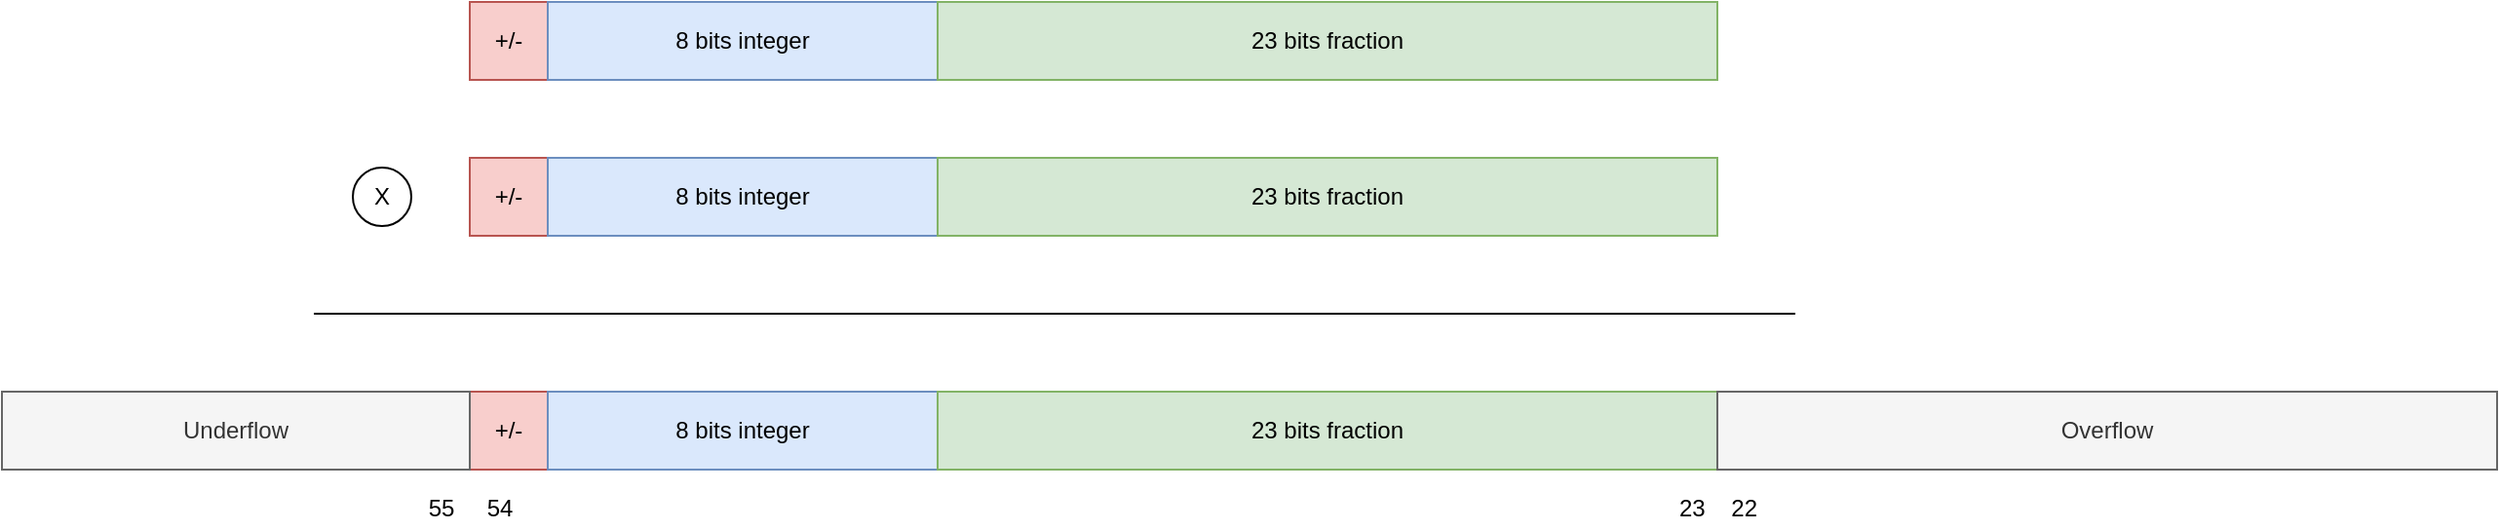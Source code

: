 <mxfile version="19.0.3" type="device"><diagram id="dGBADXxOOMZg7XinOlZR" name="Page-1"><mxGraphModel dx="2249" dy="865" grid="1" gridSize="10" guides="1" tooltips="1" connect="1" arrows="1" fold="1" page="1" pageScale="1" pageWidth="827" pageHeight="1169" math="0" shadow="0"><root><mxCell id="0"/><mxCell id="1" parent="0"/><mxCell id="L9MM-urPN78P8ZvLbgqE-1" value="+/-" style="rounded=0;whiteSpace=wrap;html=1;fillColor=#f8cecc;strokeColor=#b85450;" vertex="1" parent="1"><mxGeometry x="120" y="200" width="40" height="40" as="geometry"/></mxCell><mxCell id="L9MM-urPN78P8ZvLbgqE-2" value="8 bits integer" style="rounded=0;whiteSpace=wrap;html=1;fillColor=#dae8fc;strokeColor=#6c8ebf;" vertex="1" parent="1"><mxGeometry x="160" y="200" width="200" height="40" as="geometry"/></mxCell><mxCell id="L9MM-urPN78P8ZvLbgqE-3" value="23 bits fraction" style="rounded=0;whiteSpace=wrap;html=1;fillColor=#d5e8d4;strokeColor=#82b366;" vertex="1" parent="1"><mxGeometry x="360" y="200" width="400" height="40" as="geometry"/></mxCell><mxCell id="L9MM-urPN78P8ZvLbgqE-4" value="+/-" style="rounded=0;whiteSpace=wrap;html=1;fillColor=#f8cecc;strokeColor=#b85450;" vertex="1" parent="1"><mxGeometry x="120" y="280" width="40" height="40" as="geometry"/></mxCell><mxCell id="L9MM-urPN78P8ZvLbgqE-5" value="8 bits integer" style="rounded=0;whiteSpace=wrap;html=1;fillColor=#dae8fc;strokeColor=#6c8ebf;" vertex="1" parent="1"><mxGeometry x="160" y="280" width="200" height="40" as="geometry"/></mxCell><mxCell id="L9MM-urPN78P8ZvLbgqE-6" value="23 bits fraction" style="rounded=0;whiteSpace=wrap;html=1;fillColor=#d5e8d4;strokeColor=#82b366;" vertex="1" parent="1"><mxGeometry x="360" y="280" width="400" height="40" as="geometry"/></mxCell><mxCell id="L9MM-urPN78P8ZvLbgqE-7" value="X" style="ellipse;whiteSpace=wrap;html=1;aspect=fixed;" vertex="1" parent="1"><mxGeometry x="60" y="285" width="30" height="30" as="geometry"/></mxCell><mxCell id="L9MM-urPN78P8ZvLbgqE-8" value="" style="endArrow=none;html=1;rounded=0;" edge="1" parent="1"><mxGeometry width="50" height="50" relative="1" as="geometry"><mxPoint x="40" y="360" as="sourcePoint"/><mxPoint x="800" y="360" as="targetPoint"/></mxGeometry></mxCell><mxCell id="L9MM-urPN78P8ZvLbgqE-9" value="+/-" style="rounded=0;whiteSpace=wrap;html=1;fillColor=#f8cecc;strokeColor=#b85450;" vertex="1" parent="1"><mxGeometry x="120" y="400" width="40" height="40" as="geometry"/></mxCell><mxCell id="L9MM-urPN78P8ZvLbgqE-10" value="8 bits integer" style="rounded=0;whiteSpace=wrap;html=1;fillColor=#dae8fc;strokeColor=#6c8ebf;" vertex="1" parent="1"><mxGeometry x="160" y="400" width="200" height="40" as="geometry"/></mxCell><mxCell id="L9MM-urPN78P8ZvLbgqE-11" value="23 bits fraction" style="rounded=0;whiteSpace=wrap;html=1;fillColor=#d5e8d4;strokeColor=#82b366;" vertex="1" parent="1"><mxGeometry x="360" y="400" width="400" height="40" as="geometry"/></mxCell><mxCell id="L9MM-urPN78P8ZvLbgqE-12" value="Underflow" style="rounded=0;whiteSpace=wrap;html=1;fillColor=#f5f5f5;fontColor=#333333;strokeColor=#666666;" vertex="1" parent="1"><mxGeometry x="-120" y="400" width="240" height="40" as="geometry"/></mxCell><mxCell id="L9MM-urPN78P8ZvLbgqE-13" value="Overflow" style="rounded=0;whiteSpace=wrap;html=1;fillColor=#f5f5f5;fontColor=#333333;strokeColor=#666666;" vertex="1" parent="1"><mxGeometry x="760" y="400" width="400" height="40" as="geometry"/></mxCell><mxCell id="L9MM-urPN78P8ZvLbgqE-14" value="23&amp;nbsp; &amp;nbsp; 22" style="text;html=1;align=center;verticalAlign=middle;resizable=0;points=[];autosize=1;strokeColor=none;fillColor=none;" vertex="1" parent="1"><mxGeometry x="730" y="450" width="60" height="20" as="geometry"/></mxCell><mxCell id="L9MM-urPN78P8ZvLbgqE-15" value="55&amp;nbsp; &amp;nbsp; &amp;nbsp;54" style="text;html=1;align=center;verticalAlign=middle;resizable=0;points=[];autosize=1;strokeColor=none;fillColor=none;" vertex="1" parent="1"><mxGeometry x="90" y="450" width="60" height="20" as="geometry"/></mxCell></root></mxGraphModel></diagram></mxfile>